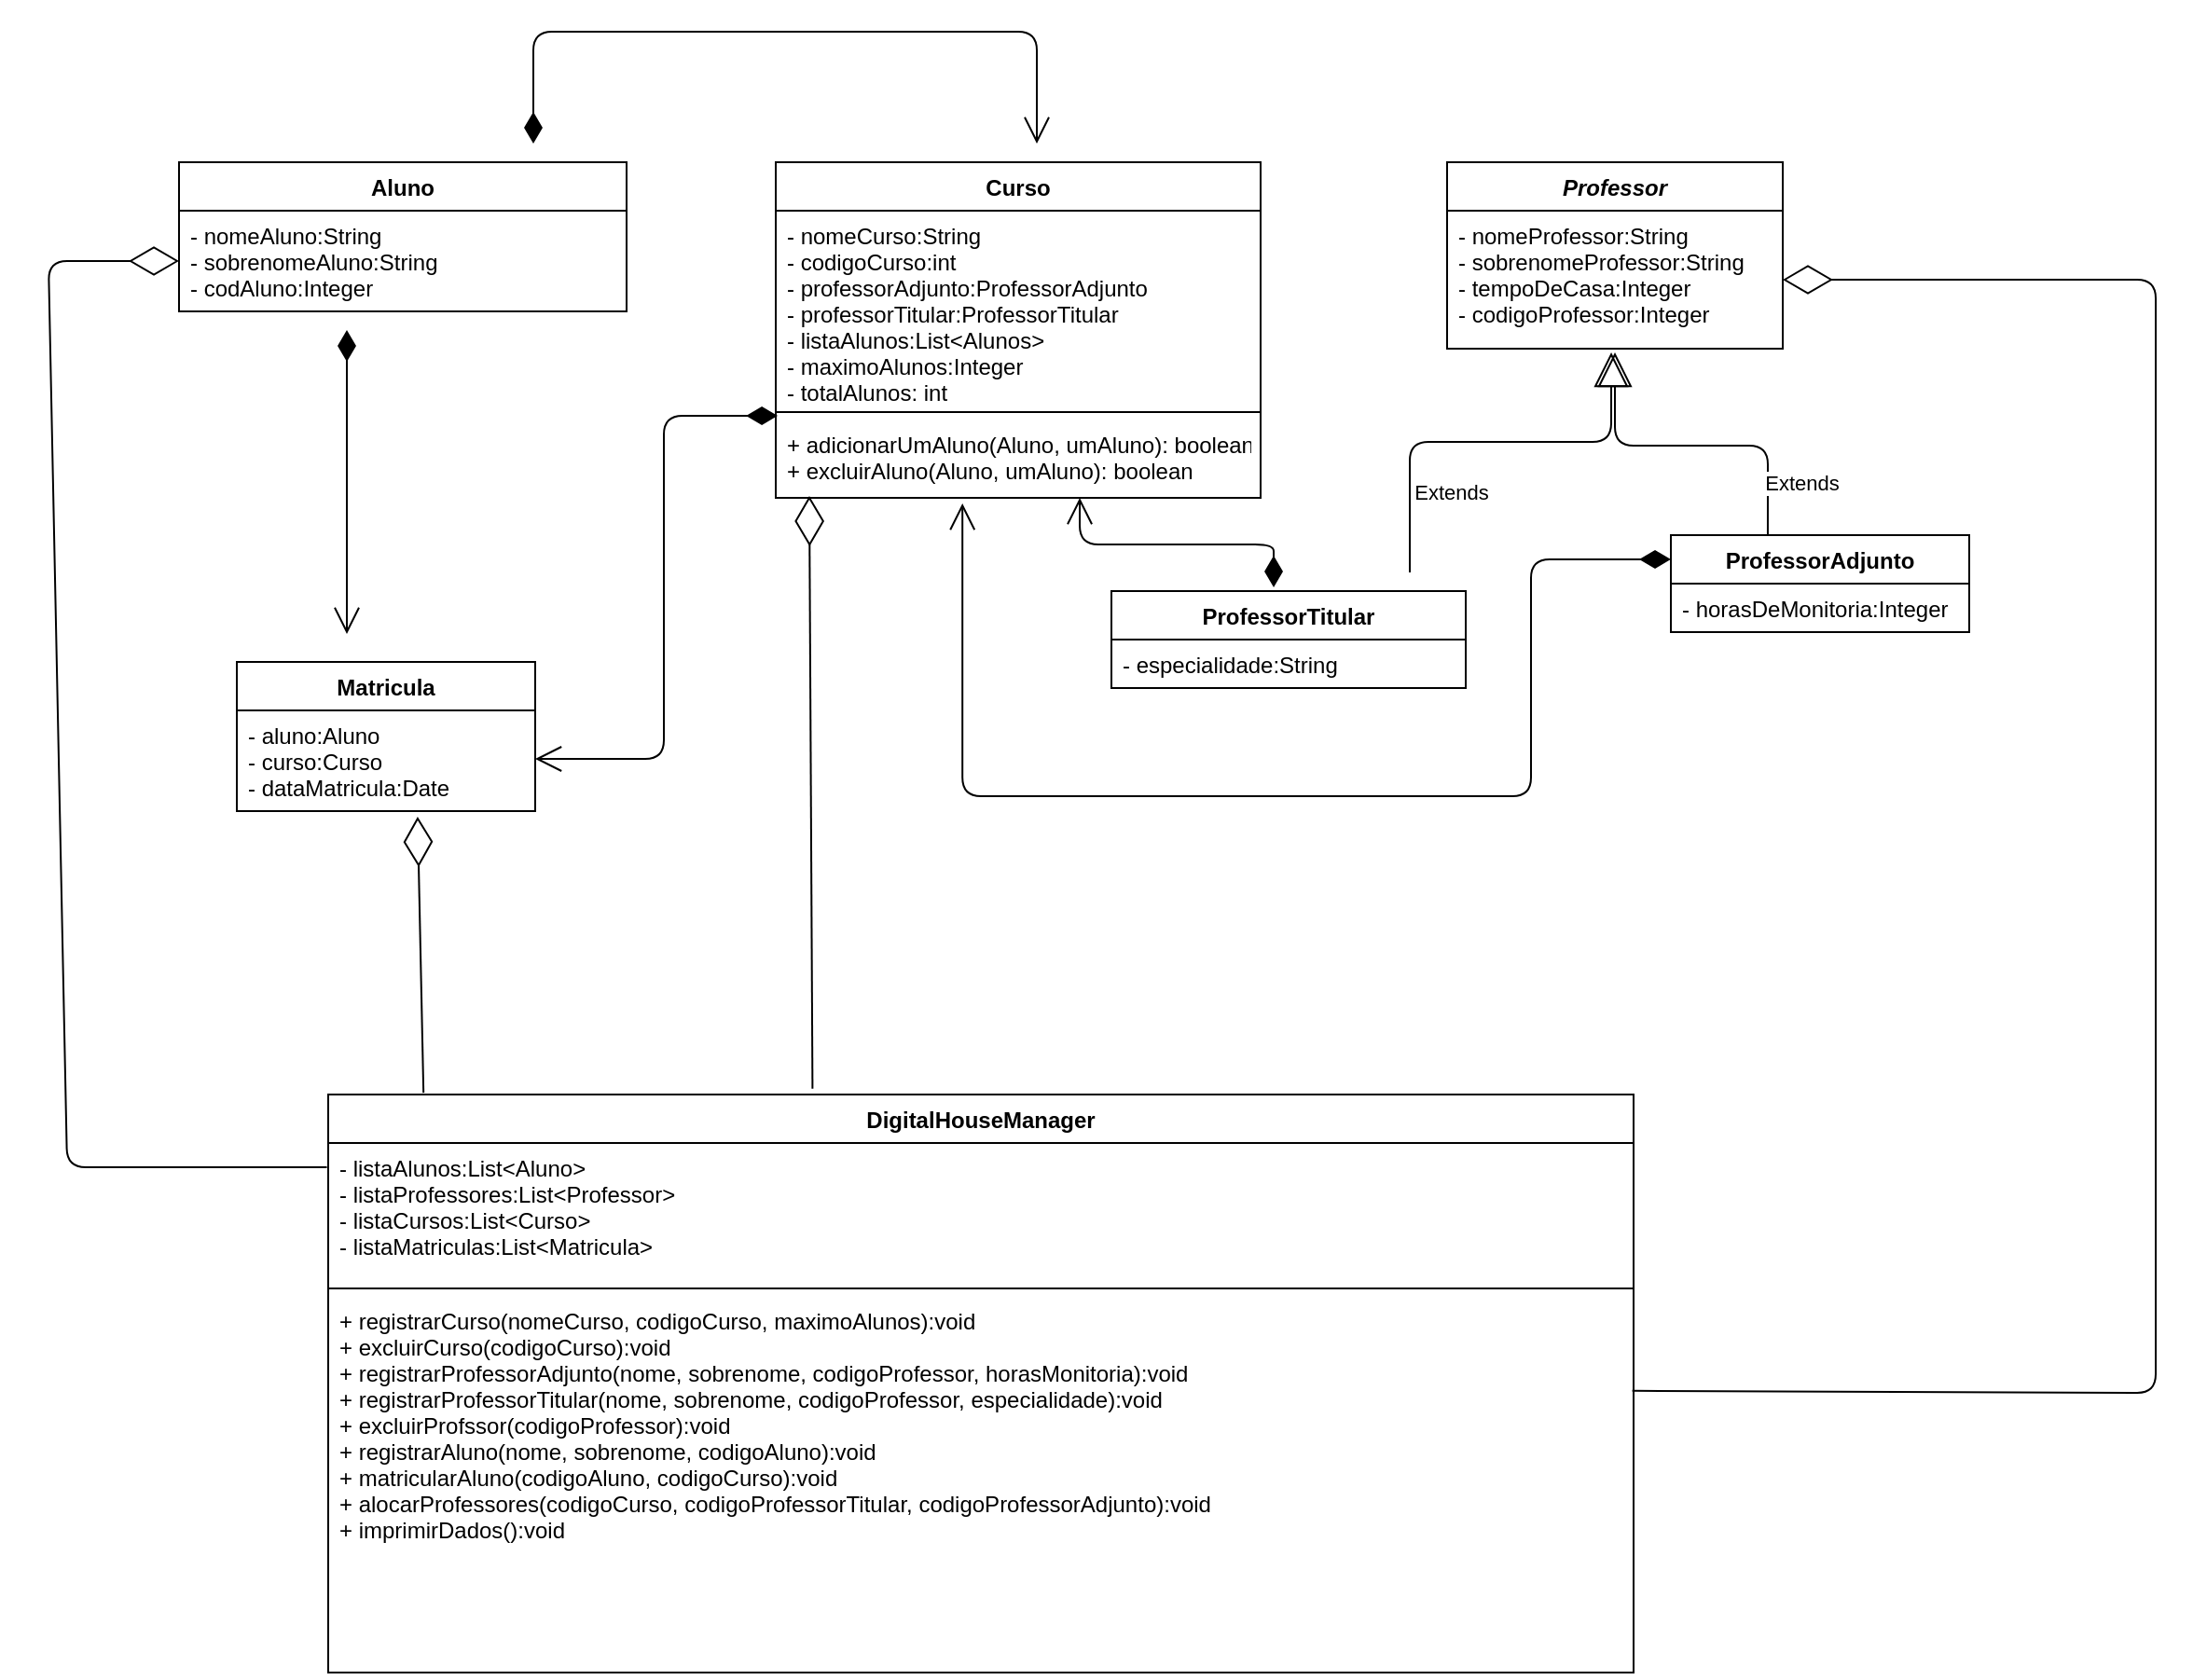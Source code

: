 <mxfile version="12.5.1"><diagram id="oan0jmyn_RQk3hlxXJdl" name="Page-1"><mxGraphModel dx="2274" dy="1891" grid="1" gridSize="10" guides="1" tooltips="1" connect="1" arrows="1" fold="1" page="1" pageScale="1" pageWidth="827" pageHeight="1169" math="0" shadow="0"><root><mxCell id="0"/><mxCell id="1" parent="0"/><mxCell id="HYaCHaos4SSLIZGLCuEW-9" value="Aluno" style="swimlane;fontStyle=1;align=center;verticalAlign=top;childLayout=stackLayout;horizontal=1;startSize=26;horizontalStack=0;resizeParent=1;resizeParentMax=0;resizeLast=0;collapsible=1;marginBottom=0;" parent="1" vertex="1"><mxGeometry x="20" y="60" width="240" height="80" as="geometry"/></mxCell><mxCell id="HYaCHaos4SSLIZGLCuEW-10" value="- nomeAluno:String&#10;- sobrenomeAluno:String&#10;- codAluno:Integer&#10;" style="text;strokeColor=none;fillColor=none;align=left;verticalAlign=top;spacingLeft=4;spacingRight=4;overflow=hidden;rotatable=0;points=[[0,0.5],[1,0.5]];portConstraint=eastwest;" parent="HYaCHaos4SSLIZGLCuEW-9" vertex="1"><mxGeometry y="26" width="240" height="54" as="geometry"/></mxCell><mxCell id="HYaCHaos4SSLIZGLCuEW-13" value="Curso" style="swimlane;fontStyle=1;align=center;verticalAlign=top;childLayout=stackLayout;horizontal=1;startSize=26;horizontalStack=0;resizeParent=1;resizeParentMax=0;resizeLast=0;collapsible=1;marginBottom=0;" parent="1" vertex="1"><mxGeometry x="340" y="60" width="260" height="180" as="geometry"/></mxCell><mxCell id="HYaCHaos4SSLIZGLCuEW-14" value="- nomeCurso:String&#10;- codigoCurso:int&#10;- professorAdjunto:ProfessorAdjunto&#10;- professorTitular:ProfessorTitular&#10;- listaAlunos:List&lt;Alunos&gt;&#10;- maximoAlunos:Integer&#10;- totalAlunos: int" style="text;strokeColor=none;fillColor=none;align=left;verticalAlign=top;spacingLeft=4;spacingRight=4;overflow=hidden;rotatable=0;points=[[0,0.5],[1,0.5]];portConstraint=eastwest;" parent="HYaCHaos4SSLIZGLCuEW-13" vertex="1"><mxGeometry y="26" width="260" height="104" as="geometry"/></mxCell><mxCell id="HYaCHaos4SSLIZGLCuEW-15" value="" style="line;strokeWidth=1;fillColor=none;align=left;verticalAlign=middle;spacingTop=-1;spacingLeft=3;spacingRight=3;rotatable=0;labelPosition=right;points=[];portConstraint=eastwest;" parent="HYaCHaos4SSLIZGLCuEW-13" vertex="1"><mxGeometry y="130" width="260" height="8" as="geometry"/></mxCell><mxCell id="HYaCHaos4SSLIZGLCuEW-16" value="+ adicionarUmAluno(Aluno, umAluno): boolean&#10;+ excluirAluno(Aluno, umAluno): boolean" style="text;strokeColor=none;fillColor=none;align=left;verticalAlign=top;spacingLeft=4;spacingRight=4;overflow=hidden;rotatable=0;points=[[0,0.5],[1,0.5]];portConstraint=eastwest;" parent="HYaCHaos4SSLIZGLCuEW-13" vertex="1"><mxGeometry y="138" width="260" height="42" as="geometry"/></mxCell><mxCell id="uGw2E3_gVn8gmmf6zq38-8" value="" style="endArrow=open;html=1;endSize=12;startArrow=diamondThin;startSize=14;startFill=1;edgeStyle=orthogonalEdgeStyle;align=left;verticalAlign=bottom;entryX=0.004;entryY=-0.048;entryDx=0;entryDy=0;entryPerimeter=0;exitX=0.004;exitY=-0.048;exitDx=0;exitDy=0;exitPerimeter=0;" edge="1" parent="HYaCHaos4SSLIZGLCuEW-13" source="HYaCHaos4SSLIZGLCuEW-16"><mxGeometry x="0.739" y="16" relative="1" as="geometry"><mxPoint x="-49" y="170" as="sourcePoint"/><mxPoint x="-129" y="320" as="targetPoint"/><Array as="points"><mxPoint x="-60" y="136"/><mxPoint x="-60" y="320"/></Array><mxPoint as="offset"/></mxGeometry></mxCell><mxCell id="HYaCHaos4SSLIZGLCuEW-17" value="Professor" style="swimlane;fontStyle=3;align=center;verticalAlign=top;childLayout=stackLayout;horizontal=1;startSize=26;horizontalStack=0;resizeParent=1;resizeParentMax=0;resizeLast=0;collapsible=1;marginBottom=0;" parent="1" vertex="1"><mxGeometry x="700" y="60" width="180" height="100" as="geometry"/></mxCell><mxCell id="HYaCHaos4SSLIZGLCuEW-18" value="- nomeProfessor:String&#10;- sobrenomeProfessor:String&#10;- tempoDeCasa:Integer&#10;- codigoProfessor:Integer" style="text;strokeColor=none;fillColor=none;align=left;verticalAlign=top;spacingLeft=4;spacingRight=4;overflow=hidden;rotatable=0;points=[[0,0.5],[1,0.5]];portConstraint=eastwest;" parent="HYaCHaos4SSLIZGLCuEW-17" vertex="1"><mxGeometry y="26" width="180" height="74" as="geometry"/></mxCell><mxCell id="HYaCHaos4SSLIZGLCuEW-21" value="ProfessorTitular" style="swimlane;fontStyle=1;align=center;verticalAlign=top;childLayout=stackLayout;horizontal=1;startSize=26;horizontalStack=0;resizeParent=1;resizeParentMax=0;resizeLast=0;collapsible=1;marginBottom=0;" parent="1" vertex="1"><mxGeometry x="520" y="290" width="190" height="52" as="geometry"/></mxCell><mxCell id="HYaCHaos4SSLIZGLCuEW-22" value="- especialidade:String&#10;" style="text;strokeColor=none;fillColor=none;align=left;verticalAlign=top;spacingLeft=4;spacingRight=4;overflow=hidden;rotatable=0;points=[[0,0.5],[1,0.5]];portConstraint=eastwest;" parent="HYaCHaos4SSLIZGLCuEW-21" vertex="1"><mxGeometry y="26" width="190" height="26" as="geometry"/></mxCell><mxCell id="HYaCHaos4SSLIZGLCuEW-26" value="ProfessorAdjunto" style="swimlane;fontStyle=1;align=center;verticalAlign=top;childLayout=stackLayout;horizontal=1;startSize=26;horizontalStack=0;resizeParent=1;resizeParentMax=0;resizeLast=0;collapsible=1;marginBottom=0;" parent="1" vertex="1"><mxGeometry x="820" y="260" width="160" height="52" as="geometry"/></mxCell><mxCell id="HYaCHaos4SSLIZGLCuEW-27" value="- horasDeMonitoria:Integer" style="text;strokeColor=none;fillColor=none;align=left;verticalAlign=top;spacingLeft=4;spacingRight=4;overflow=hidden;rotatable=0;points=[[0,0.5],[1,0.5]];portConstraint=eastwest;" parent="HYaCHaos4SSLIZGLCuEW-26" vertex="1"><mxGeometry y="26" width="160" height="26" as="geometry"/></mxCell><mxCell id="HYaCHaos4SSLIZGLCuEW-38" value="Matricula" style="swimlane;fontStyle=1;align=center;verticalAlign=top;childLayout=stackLayout;horizontal=1;startSize=26;horizontalStack=0;resizeParent=1;resizeParentMax=0;resizeLast=0;collapsible=1;marginBottom=0;" parent="1" vertex="1"><mxGeometry x="51" y="328" width="160" height="80" as="geometry"/></mxCell><mxCell id="HYaCHaos4SSLIZGLCuEW-39" value="- aluno:Aluno&#10;- curso:Curso&#10;- dataMatricula:Date" style="text;strokeColor=none;fillColor=none;align=left;verticalAlign=top;spacingLeft=4;spacingRight=4;overflow=hidden;rotatable=0;points=[[0,0.5],[1,0.5]];portConstraint=eastwest;" parent="HYaCHaos4SSLIZGLCuEW-38" vertex="1"><mxGeometry y="26" width="160" height="54" as="geometry"/></mxCell><mxCell id="HYaCHaos4SSLIZGLCuEW-42" value=" DigitalHouseManager" style="swimlane;fontStyle=1;align=center;verticalAlign=top;childLayout=stackLayout;horizontal=1;startSize=26;horizontalStack=0;resizeParent=1;resizeParentMax=0;resizeLast=0;collapsible=1;marginBottom=0;" parent="1" vertex="1"><mxGeometry x="100" y="560" width="700" height="310" as="geometry"/></mxCell><mxCell id="HYaCHaos4SSLIZGLCuEW-43" value="- listaAlunos:List&lt;Aluno&gt;&#10;- listaProfessores:List&lt;Professor&gt;&#10;- listaCursos:List&lt;Curso&gt;&#10;- listaMatriculas:List&lt;Matricula&gt;" style="text;strokeColor=none;fillColor=none;align=left;verticalAlign=top;spacingLeft=4;spacingRight=4;overflow=hidden;rotatable=0;points=[[0,0.5],[1,0.5]];portConstraint=eastwest;" parent="HYaCHaos4SSLIZGLCuEW-42" vertex="1"><mxGeometry y="26" width="700" height="74" as="geometry"/></mxCell><mxCell id="HYaCHaos4SSLIZGLCuEW-44" value="" style="line;strokeWidth=1;fillColor=none;align=left;verticalAlign=middle;spacingTop=-1;spacingLeft=3;spacingRight=3;rotatable=0;labelPosition=right;points=[];portConstraint=eastwest;" parent="HYaCHaos4SSLIZGLCuEW-42" vertex="1"><mxGeometry y="100" width="700" height="8" as="geometry"/></mxCell><mxCell id="HYaCHaos4SSLIZGLCuEW-45" value="+ registrarCurso(nomeCurso, codigoCurso, maximoAlunos):void&#10;+ excluirCurso(codigoCurso):void&#10;+ registrarProfessorAdjunto(nome, sobrenome, codigoProfessor, horasMonitoria):void&#10;+ registrarProfessorTitular(nome, sobrenome, codigoProfessor, especialidade):void&#10;+ excluirProfssor(codigoProfessor):void&#10;+ registrarAluno(nome, sobrenome, codigoAluno):void&#10;+ matricularAluno(codigoAluno, codigoCurso):void&#10;+ alocarProfessores(codigoCurso, codigoProfessorTitular, codigoProfessorAdjunto):void&#10;+ imprimirDados():void&#10;&#10;" style="text;strokeColor=none;fillColor=none;align=left;verticalAlign=top;spacingLeft=4;spacingRight=4;overflow=hidden;rotatable=0;points=[[0,0.5],[1,0.5]];portConstraint=eastwest;" parent="HYaCHaos4SSLIZGLCuEW-42" vertex="1"><mxGeometry y="108" width="700" height="202" as="geometry"/></mxCell><mxCell id="uGw2E3_gVn8gmmf6zq38-1" value="Extends" style="endArrow=block;endSize=16;endFill=0;html=1;entryX=0.489;entryY=1.027;entryDx=0;entryDy=0;entryPerimeter=0;" edge="1" parent="1" target="HYaCHaos4SSLIZGLCuEW-18"><mxGeometry x="-0.188" y="-26" width="160" relative="1" as="geometry"><mxPoint x="680" y="280" as="sourcePoint"/><mxPoint x="670" y="170" as="targetPoint"/><Array as="points"><mxPoint x="680" y="210"/><mxPoint x="788" y="210"/></Array><mxPoint y="1" as="offset"/></mxGeometry></mxCell><mxCell id="uGw2E3_gVn8gmmf6zq38-6" value="Extends" style="endArrow=block;endSize=16;endFill=0;html=1;" edge="1" parent="1"><mxGeometry x="-0.689" y="-18" width="160" relative="1" as="geometry"><mxPoint x="871.98" y="260" as="sourcePoint"/><mxPoint x="790" y="162" as="targetPoint"/><Array as="points"><mxPoint x="872" y="212"/><mxPoint x="830" y="212"/><mxPoint x="790" y="212"/></Array><mxPoint as="offset"/></mxGeometry></mxCell><mxCell id="uGw2E3_gVn8gmmf6zq38-7" value="" style="endArrow=open;html=1;endSize=12;startArrow=diamondThin;startSize=14;startFill=1;edgeStyle=orthogonalEdgeStyle;align=left;verticalAlign=bottom;" edge="1" parent="1"><mxGeometry x="0.632" y="40" relative="1" as="geometry"><mxPoint x="110" y="150" as="sourcePoint"/><mxPoint x="110" y="313" as="targetPoint"/><Array as="points"><mxPoint x="110" y="150"/></Array><mxPoint as="offset"/></mxGeometry></mxCell><mxCell id="uGw2E3_gVn8gmmf6zq38-11" value="" style="endArrow=open;html=1;endSize=12;startArrow=diamondThin;startSize=14;startFill=1;edgeStyle=orthogonalEdgeStyle;align=left;verticalAlign=bottom;entryX=0.385;entryY=1.071;entryDx=0;entryDy=0;exitX=0;exitY=0.25;exitDx=0;exitDy=0;entryPerimeter=0;" edge="1" parent="1" source="HYaCHaos4SSLIZGLCuEW-26" target="HYaCHaos4SSLIZGLCuEW-16"><mxGeometry x="0.802" y="3" relative="1" as="geometry"><mxPoint x="770" y="180" as="sourcePoint"/><mxPoint x="440" y="250" as="targetPoint"/><Array as="points"><mxPoint x="745" y="273"/><mxPoint x="745" y="400"/><mxPoint x="440" y="400"/></Array><mxPoint as="offset"/></mxGeometry></mxCell><mxCell id="uGw2E3_gVn8gmmf6zq38-12" value="" style="endArrow=open;html=1;endSize=12;startArrow=diamondThin;startSize=14;startFill=1;edgeStyle=orthogonalEdgeStyle;align=left;verticalAlign=bottom;entryX=0.627;entryY=1;entryDx=0;entryDy=0;entryPerimeter=0;exitX=0.458;exitY=-0.038;exitDx=0;exitDy=0;exitPerimeter=0;" edge="1" parent="1" source="HYaCHaos4SSLIZGLCuEW-21" target="HYaCHaos4SSLIZGLCuEW-16"><mxGeometry x="-0.053" y="-23" relative="1" as="geometry"><mxPoint x="660" y="250" as="sourcePoint"/><mxPoint x="500" y="250" as="targetPoint"/><mxPoint as="offset"/></mxGeometry></mxCell><mxCell id="uGw2E3_gVn8gmmf6zq38-14" value="" style="endArrow=diamondThin;endFill=0;endSize=24;html=1;entryX=0.606;entryY=1.056;entryDx=0;entryDy=0;entryPerimeter=0;exitX=0.073;exitY=-0.003;exitDx=0;exitDy=0;exitPerimeter=0;" edge="1" parent="1" source="HYaCHaos4SSLIZGLCuEW-42" target="HYaCHaos4SSLIZGLCuEW-39"><mxGeometry width="160" relative="1" as="geometry"><mxPoint x="220" y="520" as="sourcePoint"/><mxPoint x="60" y="520" as="targetPoint"/></mxGeometry></mxCell><mxCell id="uGw2E3_gVn8gmmf6zq38-15" value="" style="endArrow=diamondThin;endFill=0;endSize=24;html=1;exitX=-0.001;exitY=0.176;exitDx=0;exitDy=0;exitPerimeter=0;entryX=0;entryY=0.5;entryDx=0;entryDy=0;" edge="1" parent="1" source="HYaCHaos4SSLIZGLCuEW-43" target="HYaCHaos4SSLIZGLCuEW-10"><mxGeometry width="160" relative="1" as="geometry"><mxPoint x="250" y="550" as="sourcePoint"/><mxPoint x="-40" y="100" as="targetPoint"/><Array as="points"><mxPoint x="-40" y="599"/><mxPoint x="-50" y="113"/></Array></mxGeometry></mxCell><mxCell id="uGw2E3_gVn8gmmf6zq38-16" value="" style="endArrow=diamondThin;endFill=0;endSize=24;html=1;exitX=0.371;exitY=-0.01;exitDx=0;exitDy=0;exitPerimeter=0;" edge="1" parent="1" source="HYaCHaos4SSLIZGLCuEW-42"><mxGeometry width="160" relative="1" as="geometry"><mxPoint x="360" y="550" as="sourcePoint"/><mxPoint x="358" y="239" as="targetPoint"/></mxGeometry></mxCell><mxCell id="uGw2E3_gVn8gmmf6zq38-17" value="" style="endArrow=diamondThin;endFill=0;endSize=24;html=1;exitX=0.999;exitY=0.252;exitDx=0;exitDy=0;exitPerimeter=0;entryX=1;entryY=0.5;entryDx=0;entryDy=0;" edge="1" parent="1" source="HYaCHaos4SSLIZGLCuEW-45" target="HYaCHaos4SSLIZGLCuEW-18"><mxGeometry width="160" relative="1" as="geometry"><mxPoint x="800" y="714.5" as="sourcePoint"/><mxPoint x="1080" y="80" as="targetPoint"/><Array as="points"><mxPoint x="1080" y="720"/><mxPoint x="1080" y="123"/></Array></mxGeometry></mxCell><mxCell id="uGw2E3_gVn8gmmf6zq38-19" value="" style="endArrow=open;html=1;endSize=12;startArrow=diamondThin;startSize=14;startFill=1;edgeStyle=orthogonalEdgeStyle;align=left;verticalAlign=bottom;" edge="1" parent="1"><mxGeometry x="-1" y="3" relative="1" as="geometry"><mxPoint x="210" y="50" as="sourcePoint"/><mxPoint x="480" y="50" as="targetPoint"/><Array as="points"><mxPoint x="210" y="-10"/><mxPoint x="480" y="-10"/></Array></mxGeometry></mxCell></root></mxGraphModel></diagram></mxfile>